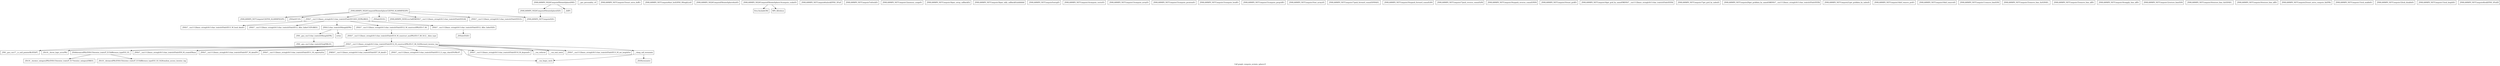 digraph "Call graph: compute_erotate_sphere.ll" {
	label="Call graph: compute_erotate_sphere.ll";

	Node0x561b02f3e780 [shape=record,label="{_ZN9LAMMPS_NS20ComputeERotateSphereC2EPNS_6LAMMPSEiPPc}"];
	Node0x561b02f3e780 -> Node0x561b02f3de20;
	Node0x561b02f3e780 -> Node0x561b02f3f380;
	Node0x561b02f3e780 -> Node0x561b02f40b50;
	Node0x561b02f3e780 -> Node0x561b02f76a70;
	Node0x561b02f3e780 -> Node0x561b02f3f660;
	Node0x561b02f3e780 -> Node0x561b02f791b0;
	Node0x561b02f3e780 -> Node0x561b02f85c50;
	Node0x561b02f4f400 [shape=record,label="{__gxx_personality_v0}"];
	Node0x561b02f85c50 [shape=record,label="{_ZNSt7__cxx1112basic_stringIcSt11char_traitsIcESaIcEED1Ev}"];
	Node0x561b02f3f660 [shape=record,label="{_ZNSaIcED1Ev}"];
	Node0x561b02f76a70 [shape=record,label="{_ZN9LAMMPS_NS7ComputeD2Ev}"];
	Node0x561b02f3de20 [shape=record,label="{_ZN9LAMMPS_NS7ComputeC2EPNS_6LAMMPSEiPPc}"];
	Node0x561b02f791b0 [shape=record,label="{_ZN9LAMMPS_NS5Error3allERKNSt7__cxx1112basic_stringIcSt11char_traitsIcESaIcEEEiS8_}"];
	Node0x561b02f3f380 [shape=record,label="{_ZNSaIcEC1Ev}"];
	Node0x561b02f40b50 [shape=record,label="{_ZNSt7__cxx1112basic_stringIcSt11char_traitsIcESaIcEEC2IS3_EEPKcRKS3_}"];
	Node0x561b02f40b50 -> Node0x561b02f5cda0;
	Node0x561b02f40b50 -> Node0x561b02f51b30;
	Node0x561b02f40b50 -> Node0x561b02f4c900;
	Node0x561b02f40b50 -> Node0x561b02f4d2c0;
	Node0x561b02f40b50 -> Node0x561b02f4d430;
	Node0x561b02f5bbf0 [shape=record,label="{_ZN9LAMMPS_NS20ComputeERotateSphereD0Ev}"];
	Node0x561b02f5bbf0 -> Node0x561b02f5baf0;
	Node0x561b02f5bbf0 -> Node0x561b02f523f0;
	Node0x561b02f72d40 [shape=record,label="{_ZN9LAMMPS_NS7Compute15reset_extra_dofEv}"];
	Node0x561b02f62fa0 [shape=record,label="{_ZN9LAMMPS_NS7Compute9init_listEiPNS_9NeighListE}"];
	Node0x561b02f51880 [shape=record,label="{_ZN9LAMMPS_NS20ComputeERotateSphere4initEv}"];
	Node0x561b02f524e0 [shape=record,label="{_ZN9LAMMPS_NS20ComputeERotateSphere14compute_scalarEv}"];
	Node0x561b02f524e0 -> Node0x561b02f53af0;
	Node0x561b02f524e0 -> Node0x561b02f54b00;
	Node0x561b02f53af0 [shape=record,label="{llvm.fmuladd.f64}"];
	Node0x561b02f54b00 [shape=record,label="{MPI_Allreduce}"];
	Node0x561b02f5baf0 [shape=record,label="{_ZN9LAMMPS_NS20ComputeERotateSphereD2Ev}"];
	Node0x561b02f5baf0 -> Node0x561b02f76a70;
	Node0x561b02f790a0 [shape=record,label="{_ZN9LAMMPS_NS7Compute6unlockEPNS_3FixE}"];
	Node0x561b02f79830 [shape=record,label="{_ZN9LAMMPS_NS7Compute7refreshEv}"];
	Node0x561b02f565c0 [shape=record,label="{_ZN9LAMMPS_NS7Compute12memory_usageEv}"];
	Node0x561b02f54220 [shape=record,label="{_ZN9LAMMPS_NS7Compute19pair_setup_callbackEii}"];
	Node0x561b02f523f0 [shape=record,label="{_ZdlPv}"];
	Node0x561b02f5cda0 [shape=record,label="{_ZNSt7__cxx1112basic_stringIcSt11char_traitsIcESaIcEE13_M_local_dataEv}"];
	Node0x561b02f7da60 [shape=record,label="{_ZN9LAMMPS_NS7Compute19pair_tally_callbackEiiiidddddd}"];
	Node0x561b02f66940 [shape=record,label="{_ZN9LAMMPS_NS7Compute5setupEv}"];
	Node0x561b02f67710 [shape=record,label="{_ZN9LAMMPS_NS7Compute14compute_vectorEv}"];
	Node0x561b02f68990 [shape=record,label="{_ZN9LAMMPS_NS7Compute13compute_arrayEv}"];
	Node0x561b02f6a2f0 [shape=record,label="{_ZN9LAMMPS_NS7Compute15compute_peratomEv}"];
	Node0x561b02f6b410 [shape=record,label="{_ZN9LAMMPS_NS7Compute13compute_localEv}"];
	Node0x561b02f6d000 [shape=record,label="{_ZN9LAMMPS_NS7Compute15compute_pergridEv}"];
	Node0x561b02f736d0 [shape=record,label="{_ZN9LAMMPS_NS7Compute10set_arraysEi}"];
	Node0x561b02f53a00 [shape=record,label="{_ZN9LAMMPS_NS7Compute17pack_forward_commEiPiPdiS1_}"];
	Node0x561b02f744e0 [shape=record,label="{_ZN9LAMMPS_NS7Compute19unpack_forward_commEiiPd}"];
	Node0x561b02f75b60 [shape=record,label="{_ZN9LAMMPS_NS7Compute17pack_reverse_commEiiPd}"];
	Node0x561b02f76720 [shape=record,label="{_ZN9LAMMPS_NS7Compute19unpack_reverse_commEiPiPd}"];
	Node0x561b02f77060 [shape=record,label="{_ZN9LAMMPS_NS7Compute10reset_gridEv}"];
	Node0x561b02f78ab0 [shape=record,label="{_ZN9LAMMPS_NS7Compute16get_grid_by_nameERKNSt7__cxx1112basic_stringIcSt11char_traitsIcESaIcEEERi}"];
	Node0x561b02f79950 [shape=record,label="{_ZN9LAMMPS_NS7Compute17get_grid_by_indexEi}"];
	Node0x561b02f76f50 [shape=record,label="{_ZN9LAMMPS_NS7Compute20get_griddata_by_nameEiRKNSt7__cxx1112basic_stringIcSt11char_traitsIcESaIcEEERi}"];
	Node0x561b02f7ac80 [shape=record,label="{_ZN9LAMMPS_NS7Compute21get_griddata_by_indexEi}"];
	Node0x561b02f7b310 [shape=record,label="{_ZN9LAMMPS_NS7Compute14dof_remove_preEv}"];
	Node0x561b02f43cd0 [shape=record,label="{_ZN9LAMMPS_NS7Compute10dof_removeEi}"];
	Node0x561b02f45210 [shape=record,label="{_ZN9LAMMPS_NS7Compute11remove_biasEiPd}"];
	Node0x561b02f4b920 [shape=record,label="{_ZN9LAMMPS_NS7Compute15remove_bias_thrEiPdS1_}"];
	Node0x561b02f85c90 [shape=record,label="{_ZN9LAMMPS_NS7Compute15remove_bias_allEv}"];
	Node0x561b02f5f9b0 [shape=record,label="{_ZN9LAMMPS_NS7Compute16reapply_bias_allEv}"];
	Node0x561b02f61280 [shape=record,label="{_ZN9LAMMPS_NS7Compute12restore_biasEiPd}"];
	Node0x561b02f61ba0 [shape=record,label="{_ZN9LAMMPS_NS7Compute16restore_bias_thrEiPdS1_}"];
	Node0x561b02f624e0 [shape=record,label="{_ZN9LAMMPS_NS7Compute16restore_bias_allEv}"];
	Node0x561b02f68510 [shape=record,label="{_ZN9LAMMPS_NS7Compute23reset_extra_compute_fixEPKc}"];
	Node0x561b02f6bce0 [shape=record,label="{_ZN9LAMMPS_NS7Compute11lock_enableEv}"];
	Node0x561b02f6c700 [shape=record,label="{_ZN9LAMMPS_NS7Compute12lock_disableEv}"];
	Node0x561b02f721e0 [shape=record,label="{_ZN9LAMMPS_NS7Compute11lock_lengthEv}"];
	Node0x561b02f77bd0 [shape=record,label="{_ZN9LAMMPS_NS7Compute4lockEPNS_3FixEll}"];
	Node0x561b02f51b30 [shape=record,label="{_ZNSt7__cxx1112basic_stringIcSt11char_traitsIcESaIcEE12_Alloc_hiderC1EPcRKS3_}"];
	Node0x561b02f4d2c0 [shape=record,label="{_ZNSt7__cxx1112basic_stringIcSt11char_traitsIcESaIcEE12_M_constructIPKcEEvT_S8_}"];
	Node0x561b02f4d2c0 -> Node0x561b02ef8330;
	Node0x561b02f4c900 [shape=record,label="{_ZNSt11char_traitsIcE6lengthEPKc}"];
	Node0x561b02f4c900 -> Node0x561b02f7e1c0;
	Node0x561b02f4c900 -> Node0x561b02f4d760;
	Node0x561b02f4d430 [shape=record,label="{_ZNSt7__cxx1112basic_stringIcSt11char_traitsIcESaIcEE12_Alloc_hiderD2Ev}"];
	Node0x561b02f4d430 -> Node0x561b02f50b50;
	Node0x561b02ef8330 [shape=record,label="{_ZNSt7__cxx1112basic_stringIcSt11char_traitsIcESaIcEE16_M_construct_auxIPKcEEvT_S8_St12__false_type}"];
	Node0x561b02ef8330 -> Node0x561b02f50bd0;
	Node0x561b02f50bd0 [shape=record,label="{_ZNSt7__cxx1112basic_stringIcSt11char_traitsIcESaIcEE12_M_constructIPKcEEvT_S8_St20forward_iterator_tag}"];
	Node0x561b02f50bd0 -> Node0x561b02f7b1b0;
	Node0x561b02f50bd0 -> Node0x561b02f7a2f0;
	Node0x561b02f50bd0 -> Node0x561b02f7a370;
	Node0x561b02f50bd0 -> Node0x561b02f8b4f0;
	Node0x561b02f50bd0 -> Node0x561b02f8b570;
	Node0x561b02f50bd0 -> Node0x561b02f8b5f0;
	Node0x561b02f50bd0 -> Node0x561b02f8b670;
	Node0x561b02f50bd0 -> Node0x561b02f8b6f0;
	Node0x561b02f50bd0 -> Node0x561b02f8b770;
	Node0x561b02f50bd0 -> Node0x561b02f8b7f0;
	Node0x561b02f50bd0 -> Node0x561b02f8b870;
	Node0x561b02f50bd0 -> Node0x561b02f8b8f0;
	Node0x561b02f50bd0 -> Node0x561b02f8b970;
	Node0x561b02f50bd0 -> Node0x561b02f8cc20;
	Node0x561b02f7b1b0 [shape=record,label="{_ZN9__gnu_cxx17__is_null_pointerIKcEEbPT_}"];
	Node0x561b02f7a2f0 [shape=record,label="{_ZSt19__throw_logic_errorPKc}"];
	Node0x561b02f7a370 [shape=record,label="{_ZSt8distanceIPKcENSt15iterator_traitsIT_E15difference_typeES3_S3_}"];
	Node0x561b02f7a370 -> Node0x561b02f8cca0;
	Node0x561b02f7a370 -> Node0x561b02f8cd20;
	Node0x561b02f8b570 [shape=record,label="{_ZNSt7__cxx1112basic_stringIcSt11char_traitsIcESaIcEE7_M_dataEPc}"];
	Node0x561b02f8b4f0 [shape=record,label="{_ZNSt7__cxx1112basic_stringIcSt11char_traitsIcESaIcEE9_M_createERmm}"];
	Node0x561b02f8b5f0 [shape=record,label="{_ZNSt7__cxx1112basic_stringIcSt11char_traitsIcESaIcEE11_M_capacityEm}"];
	Node0x561b02f8b6f0 [shape=record,label="{_ZNSt7__cxx1112basic_stringIcSt11char_traitsIcESaIcEE13_S_copy_charsEPcPKcS7_}"];
	Node0x561b02f8b670 [shape=record,label="{_ZNKSt7__cxx1112basic_stringIcSt11char_traitsIcESaIcEE7_M_dataEv}"];
	Node0x561b02f8b770 [shape=record,label="{__cxa_begin_catch}"];
	Node0x561b02f8b7f0 [shape=record,label="{_ZNSt7__cxx1112basic_stringIcSt11char_traitsIcESaIcEE10_M_disposeEv}"];
	Node0x561b02f8b870 [shape=record,label="{__cxa_rethrow}"];
	Node0x561b02f8b8f0 [shape=record,label="{__cxa_end_catch}"];
	Node0x561b02f8cc20 [shape=record,label="{__clang_call_terminate}"];
	Node0x561b02f8cc20 -> Node0x561b02f8b770;
	Node0x561b02f8cc20 -> Node0x561b02f8ba00;
	Node0x561b02f8ba00 [shape=record,label="{_ZSt9terminatev}"];
	Node0x561b02f8b970 [shape=record,label="{_ZNSt7__cxx1112basic_stringIcSt11char_traitsIcESaIcEE13_M_set_lengthEm}"];
	Node0x561b02f8cd20 [shape=record,label="{_ZSt10__distanceIPKcENSt15iterator_traitsIT_E15difference_typeES3_S3_St26random_access_iterator_tag}"];
	Node0x561b02f8cca0 [shape=record,label="{_ZSt19__iterator_categoryIPKcENSt15iterator_traitsIT_E17iterator_categoryERKS3_}"];
	Node0x561b02f7e1c0 [shape=record,label="{_ZN9__gnu_cxx11char_traitsIcE6lengthEPKc}"];
	Node0x561b02f7e1c0 -> Node0x561b02f8ba80;
	Node0x561b02f4d760 [shape=record,label="{strlen}"];
	Node0x561b02f8ba80 [shape=record,label="{_ZN9__gnu_cxx11char_traitsIcE2eqERKcS3_}"];
	Node0x561b02f50b50 [shape=record,label="{_ZNSaIcED2Ev}"];
}
